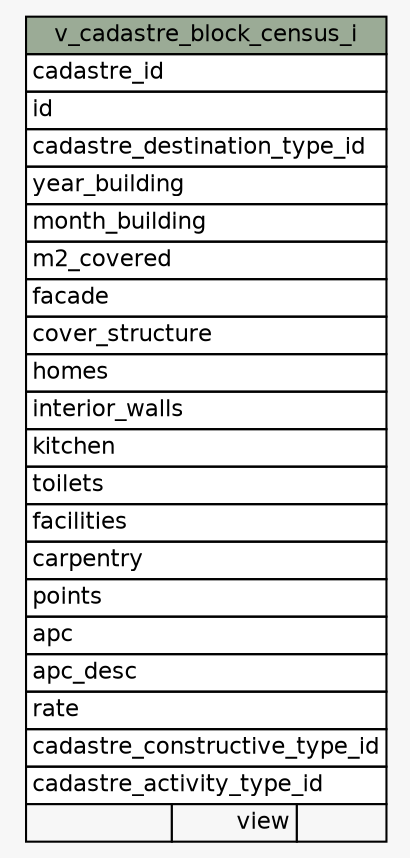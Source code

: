 // dot 2.38.0 on Linux 4.10.0-32-generic
digraph "v_cadastre_block_census_i" {
  graph [
    rankdir="RL"
    bgcolor="#f7f7f7"
  ];
  node [
    fontname="Helvetica"
    fontsize="11"
    shape="plaintext"
  ];
  edge [
    arrowsize="0.8"
  ];
  "v_cadastre_block_census_i" [
    label=<
    <TABLE BORDER="0" CELLBORDER="1" CELLSPACING="0" BGCOLOR="#ffffff">
      <TR><TD PORT="v_cadastre_block_census_i.heading" COLSPAN="3" BGCOLOR="#9bab96" ALIGN="CENTER">v_cadastre_block_census_i</TD></TR>
      <TR><TD PORT="cadastre_id" COLSPAN="3" ALIGN="LEFT">cadastre_id</TD></TR>
      <TR><TD PORT="id" COLSPAN="3" ALIGN="LEFT">id</TD></TR>
      <TR><TD PORT="cadastre_destination_type_id" COLSPAN="3" ALIGN="LEFT">cadastre_destination_type_id</TD></TR>
      <TR><TD PORT="year_building" COLSPAN="3" ALIGN="LEFT">year_building</TD></TR>
      <TR><TD PORT="month_building" COLSPAN="3" ALIGN="LEFT">month_building</TD></TR>
      <TR><TD PORT="m2_covered" COLSPAN="3" ALIGN="LEFT">m2_covered</TD></TR>
      <TR><TD PORT="facade" COLSPAN="3" ALIGN="LEFT">facade</TD></TR>
      <TR><TD PORT="cover_structure" COLSPAN="3" ALIGN="LEFT">cover_structure</TD></TR>
      <TR><TD PORT="homes" COLSPAN="3" ALIGN="LEFT">homes</TD></TR>
      <TR><TD PORT="interior_walls" COLSPAN="3" ALIGN="LEFT">interior_walls</TD></TR>
      <TR><TD PORT="kitchen" COLSPAN="3" ALIGN="LEFT">kitchen</TD></TR>
      <TR><TD PORT="toilets" COLSPAN="3" ALIGN="LEFT">toilets</TD></TR>
      <TR><TD PORT="facilities" COLSPAN="3" ALIGN="LEFT">facilities</TD></TR>
      <TR><TD PORT="carpentry" COLSPAN="3" ALIGN="LEFT">carpentry</TD></TR>
      <TR><TD PORT="points" COLSPAN="3" ALIGN="LEFT">points</TD></TR>
      <TR><TD PORT="apc" COLSPAN="3" ALIGN="LEFT">apc</TD></TR>
      <TR><TD PORT="apc_desc" COLSPAN="3" ALIGN="LEFT">apc_desc</TD></TR>
      <TR><TD PORT="rate" COLSPAN="3" ALIGN="LEFT">rate</TD></TR>
      <TR><TD PORT="cadastre_constructive_type_id" COLSPAN="3" ALIGN="LEFT">cadastre_constructive_type_id</TD></TR>
      <TR><TD PORT="cadastre_activity_type_id" COLSPAN="3" ALIGN="LEFT">cadastre_activity_type_id</TD></TR>
      <TR><TD ALIGN="LEFT" BGCOLOR="#f7f7f7">  </TD><TD ALIGN="RIGHT" BGCOLOR="#f7f7f7">view</TD><TD ALIGN="RIGHT" BGCOLOR="#f7f7f7">  </TD></TR>
    </TABLE>>
    URL="tables/v_cadastre_block_census_i.html#"
    tooltip="v_cadastre_block_census_i"
  ];
}
